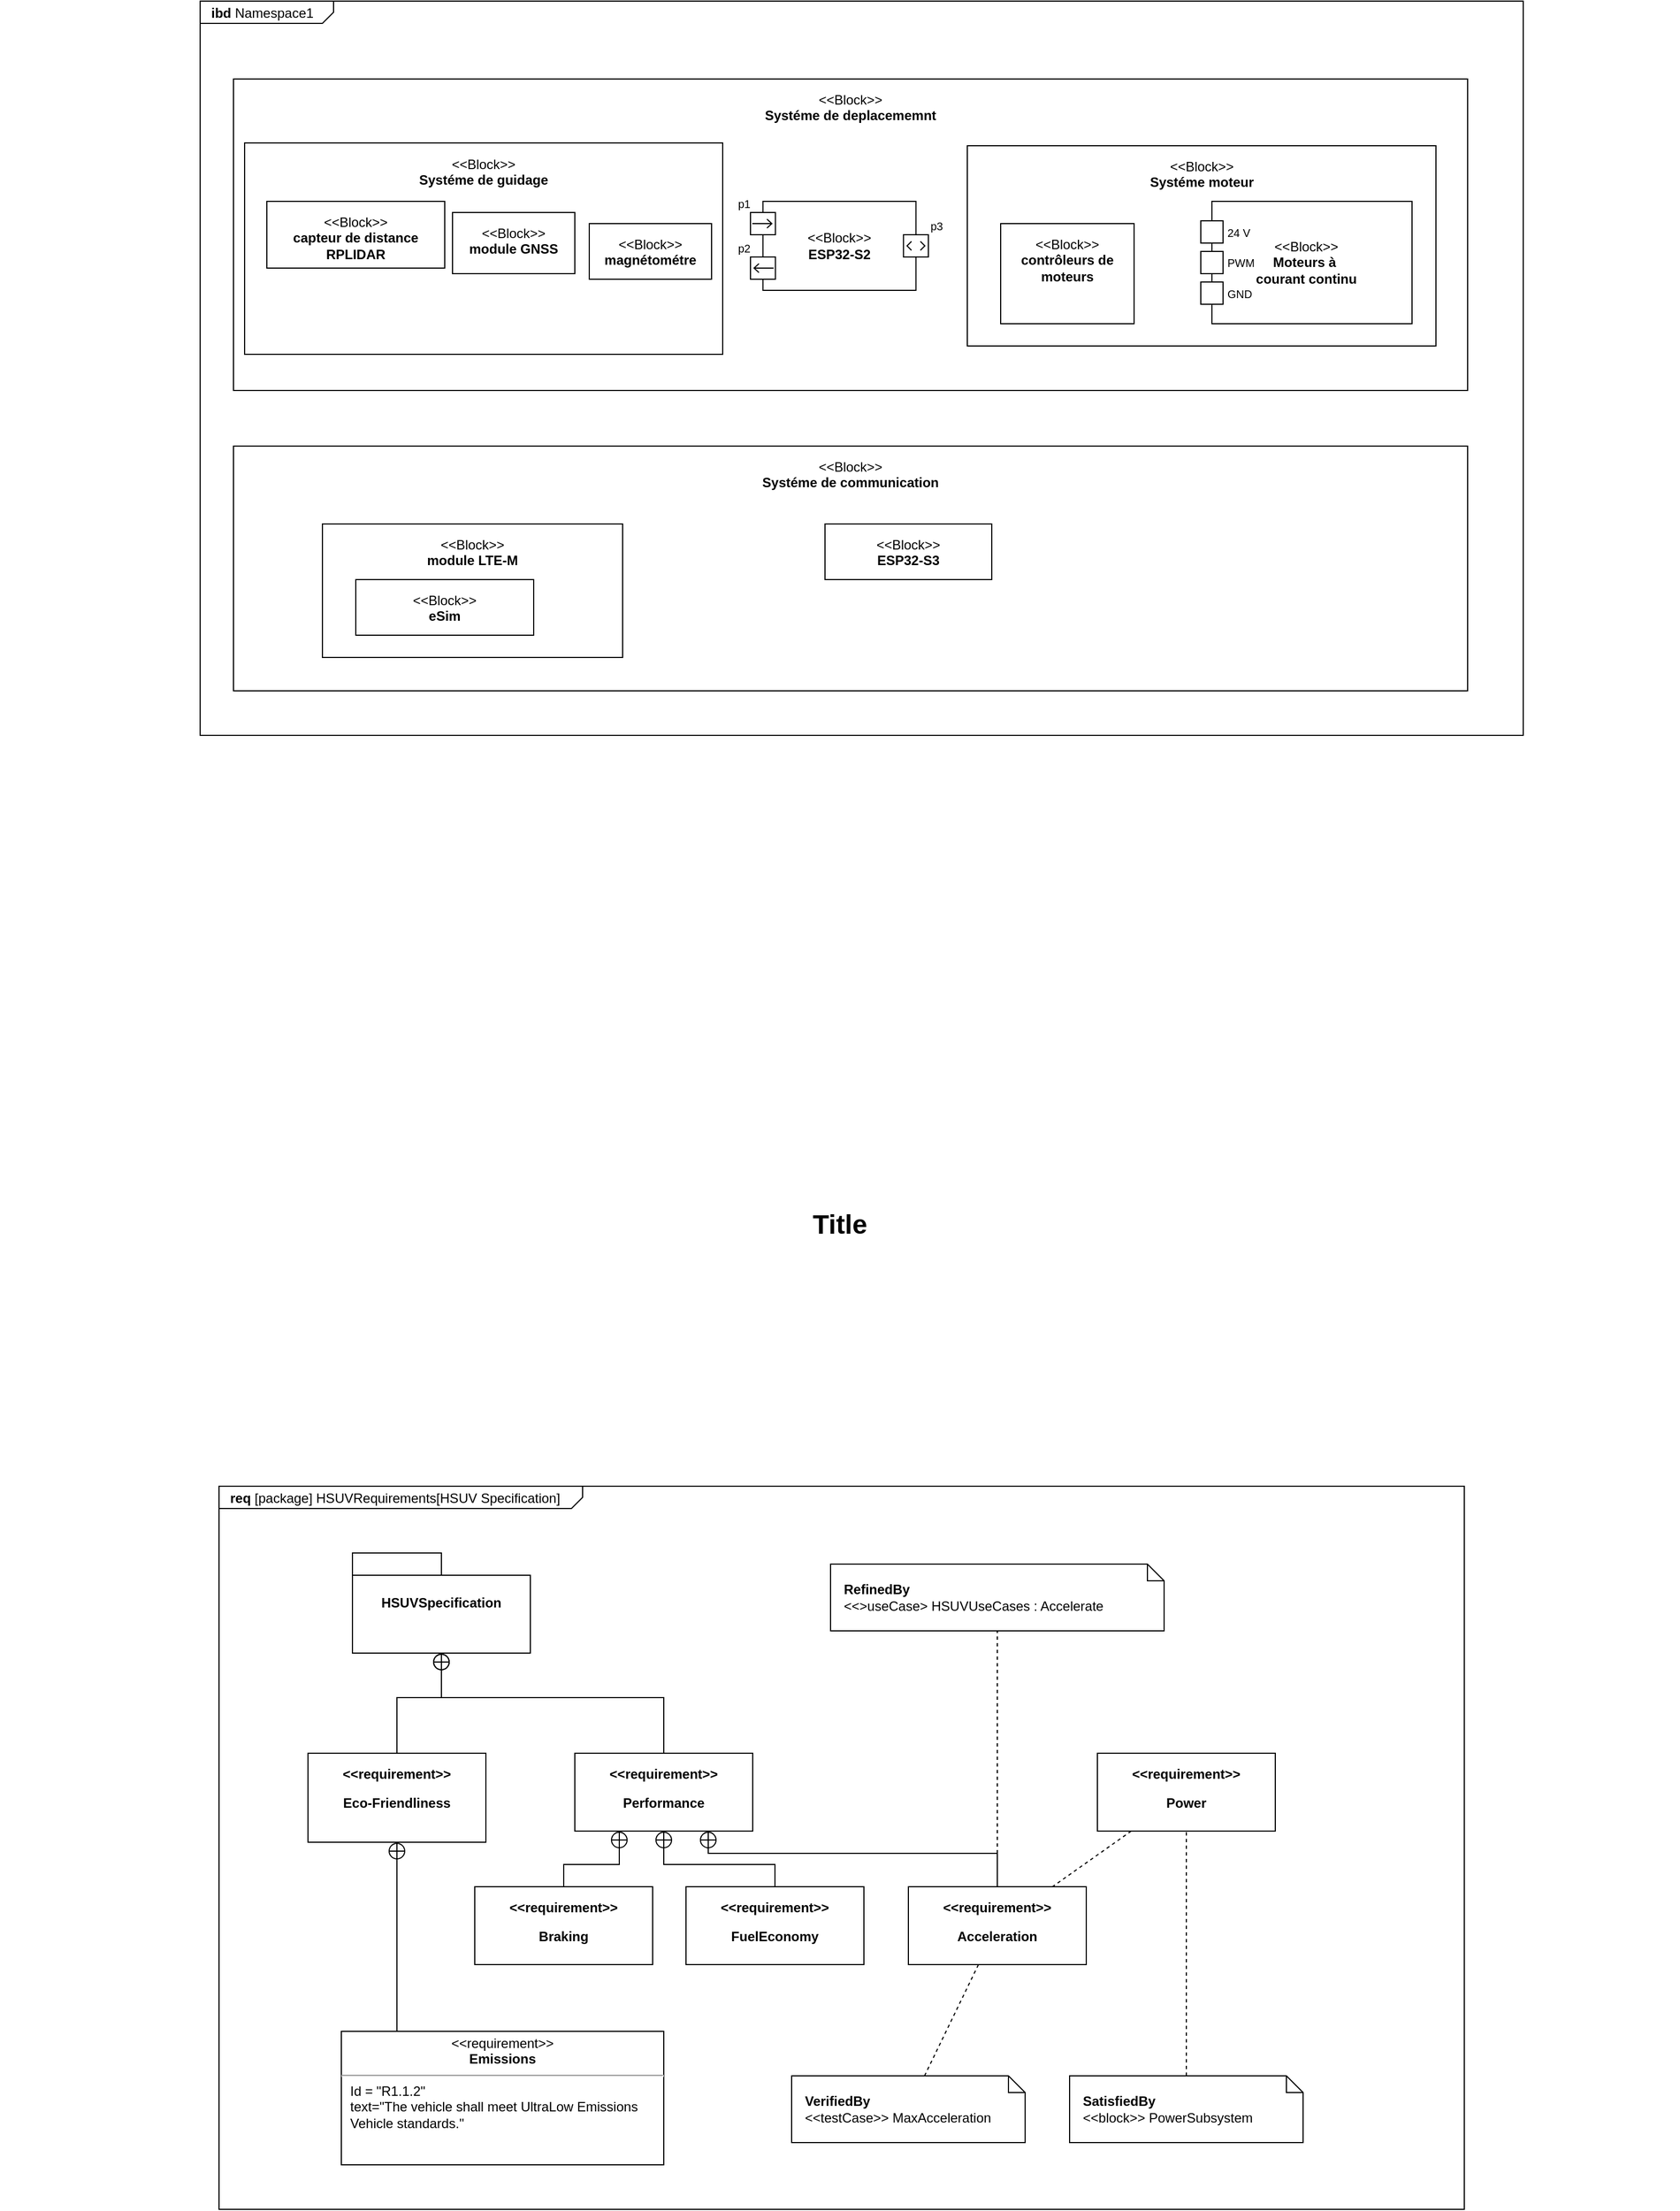 <mxfile version="26.0.16">
  <diagram name="Page-1" id="929967ad-93f9-6ef4-fab6-5d389245f69c">
    <mxGraphModel dx="1674" dy="1977" grid="1" gridSize="10" guides="1" tooltips="1" connect="1" arrows="1" fold="1" page="1" pageScale="1.5" pageWidth="1169" pageHeight="826" background="none" math="0" shadow="0">
      <root>
        <mxCell id="0" style=";html=1;" />
        <mxCell id="1" style=";html=1;" parent="0" />
        <mxCell id="1672d66443f91eb5-1" value="&lt;p style=&quot;margin: 0px ; margin-top: 4px ; margin-left: 10px ; text-align: left&quot;&gt;&lt;b&gt;req&lt;/b&gt;&amp;nbsp;[package] HSUVRequirements[HSUV Specification]&lt;/p&gt;" style="html=1;strokeWidth=1;shape=mxgraph.sysml.package;html=1;overflow=fill;whiteSpace=wrap;fillColor=none;gradientColor=none;fontSize=12;align=center;labelX=327.64;" parent="1" vertex="1">
          <mxGeometry x="317" y="295" width="1120" height="650" as="geometry" />
        </mxCell>
        <mxCell id="1672d66443f91eb5-2" value="HSUVSpecification" style="shape=folder;tabWidth=80;tabHeight=20;tabPosition=left;strokeWidth=1;html=1;whiteSpace=wrap;align=center;fontSize=12;fontStyle=1" parent="1" vertex="1">
          <mxGeometry x="437" y="355" width="160" height="90" as="geometry" />
        </mxCell>
        <mxCell id="1672d66443f91eb5-3" value="&lt;b&gt;RefinedBy&lt;/b&gt;&lt;div&gt;&amp;lt;&amp;lt;&amp;gt;useCase&amp;gt; HSUVUseCases : Accelerate&lt;/div&gt;" style="shape=note;size=15;align=left;spacingLeft=10;html=1;whiteSpace=wrap;strokeColor=#000000;strokeWidth=1;fillColor=#ffffff;fontSize=12;" parent="1" vertex="1">
          <mxGeometry x="867" y="365" width="300" height="60" as="geometry" />
        </mxCell>
        <mxCell id="1672d66443f91eb5-13" style="edgeStyle=orthogonalEdgeStyle;rounded=0;html=1;jettySize=auto;orthogonalLoop=1;endArrow=circlePlus;endFill=0;" parent="1" source="1672d66443f91eb5-4" target="1672d66443f91eb5-2" edge="1">
          <mxGeometry relative="1" as="geometry">
            <Array as="points">
              <mxPoint x="477" y="485" />
              <mxPoint x="517" y="485" />
            </Array>
          </mxGeometry>
        </mxCell>
        <mxCell id="1672d66443f91eb5-4" value="&lt;p&gt;&amp;lt;&amp;lt;requirement&amp;gt;&amp;gt;&lt;/p&gt;&lt;p&gt;Eco-Friendliness&lt;/p&gt;" style="shape=rect;html=1;overflow=fill;whiteSpace=wrap;align=center;fontStyle=1" parent="1" vertex="1">
          <mxGeometry x="397" y="535" width="160" height="80" as="geometry" />
        </mxCell>
        <mxCell id="1672d66443f91eb5-15" style="edgeStyle=orthogonalEdgeStyle;rounded=0;html=1;endArrow=circlePlus;endFill=0;jettySize=auto;orthogonalLoop=1;" parent="1" source="1672d66443f91eb5-5" target="1672d66443f91eb5-2" edge="1">
          <mxGeometry relative="1" as="geometry">
            <Array as="points">
              <mxPoint x="717" y="485" />
              <mxPoint x="517" y="485" />
            </Array>
          </mxGeometry>
        </mxCell>
        <mxCell id="1672d66443f91eb5-5" value="&lt;p&gt;&amp;lt;&amp;lt;requirement&amp;gt;&amp;gt;&lt;/p&gt;&lt;p&gt;Performance&lt;/p&gt;" style="shape=rect;html=1;overflow=fill;whiteSpace=wrap;align=center;fontStyle=1" parent="1" vertex="1">
          <mxGeometry x="637" y="535" width="160" height="70" as="geometry" />
        </mxCell>
        <mxCell id="1672d66443f91eb5-21" style="edgeStyle=none;rounded=0;html=1;dashed=1;endArrow=none;endFill=0;jettySize=auto;orthogonalLoop=1;" parent="1" source="1672d66443f91eb5-6" target="1672d66443f91eb5-9" edge="1">
          <mxGeometry relative="1" as="geometry" />
        </mxCell>
        <mxCell id="1672d66443f91eb5-6" value="&lt;p&gt;&amp;lt;&amp;lt;requirement&amp;gt;&amp;gt;&lt;/p&gt;&lt;p&gt;Power&lt;/p&gt;" style="shape=rect;html=1;overflow=fill;whiteSpace=wrap;align=center;fontStyle=1" parent="1" vertex="1">
          <mxGeometry x="1107" y="535" width="160" height="70" as="geometry" />
        </mxCell>
        <mxCell id="1672d66443f91eb5-16" style="edgeStyle=orthogonalEdgeStyle;rounded=0;html=1;endArrow=circlePlus;endFill=0;jettySize=auto;orthogonalLoop=1;entryX=0.25;entryY=1;" parent="1" source="1672d66443f91eb5-7" target="1672d66443f91eb5-5" edge="1">
          <mxGeometry relative="1" as="geometry">
            <Array as="points">
              <mxPoint x="627" y="635" />
              <mxPoint x="677" y="635" />
            </Array>
          </mxGeometry>
        </mxCell>
        <mxCell id="1672d66443f91eb5-7" value="&lt;p&gt;&amp;lt;&amp;lt;requirement&amp;gt;&amp;gt;&lt;/p&gt;&lt;p&gt;Braking&lt;/p&gt;" style="shape=rect;html=1;overflow=fill;whiteSpace=wrap;align=center;fontStyle=1" parent="1" vertex="1">
          <mxGeometry x="547" y="655" width="160" height="70" as="geometry" />
        </mxCell>
        <mxCell id="1672d66443f91eb5-17" style="edgeStyle=orthogonalEdgeStyle;rounded=0;html=1;endArrow=circlePlus;endFill=0;jettySize=auto;orthogonalLoop=1;entryX=0.5;entryY=1;" parent="1" source="1672d66443f91eb5-8" target="1672d66443f91eb5-5" edge="1">
          <mxGeometry relative="1" as="geometry">
            <Array as="points">
              <mxPoint x="817" y="635" />
              <mxPoint x="717" y="635" />
            </Array>
          </mxGeometry>
        </mxCell>
        <mxCell id="1672d66443f91eb5-8" value="&lt;p&gt;&amp;lt;&amp;lt;requirement&amp;gt;&amp;gt;&lt;/p&gt;&lt;p&gt;FuelEconomy&lt;/p&gt;" style="shape=rect;html=1;overflow=fill;whiteSpace=wrap;align=center;fontStyle=1" parent="1" vertex="1">
          <mxGeometry x="737" y="655" width="160" height="70" as="geometry" />
        </mxCell>
        <mxCell id="1672d66443f91eb5-18" style="edgeStyle=orthogonalEdgeStyle;rounded=0;html=1;endArrow=circlePlus;endFill=0;jettySize=auto;orthogonalLoop=1;entryX=0.75;entryY=1;" parent="1" source="1672d66443f91eb5-9" target="1672d66443f91eb5-5" edge="1">
          <mxGeometry relative="1" as="geometry">
            <Array as="points">
              <mxPoint x="1017" y="625" />
              <mxPoint x="757" y="625" />
            </Array>
          </mxGeometry>
        </mxCell>
        <mxCell id="1672d66443f91eb5-22" style="edgeStyle=none;rounded=0;html=1;dashed=1;endArrow=none;endFill=0;jettySize=auto;orthogonalLoop=1;" parent="1" source="1672d66443f91eb5-9" target="1672d66443f91eb5-3" edge="1">
          <mxGeometry relative="1" as="geometry" />
        </mxCell>
        <mxCell id="1672d66443f91eb5-9" value="&lt;p&gt;&amp;lt;&amp;lt;requirement&amp;gt;&amp;gt;&lt;/p&gt;&lt;p&gt;Acceleration&lt;/p&gt;" style="shape=rect;html=1;overflow=fill;whiteSpace=wrap;align=center;fontStyle=1" parent="1" vertex="1">
          <mxGeometry x="937" y="655" width="160" height="70" as="geometry" />
        </mxCell>
        <mxCell id="1672d66443f91eb5-14" style="edgeStyle=orthogonalEdgeStyle;rounded=0;html=1;endArrow=circlePlus;endFill=0;jettySize=auto;orthogonalLoop=1;" parent="1" source="1672d66443f91eb5-10" target="1672d66443f91eb5-4" edge="1">
          <mxGeometry relative="1" as="geometry">
            <Array as="points">
              <mxPoint x="477" y="755" />
              <mxPoint x="477" y="755" />
            </Array>
          </mxGeometry>
        </mxCell>
        <mxCell id="1672d66443f91eb5-10" value="&lt;p style=&quot;margin: 0px ; margin-top: 4px ; text-align: center&quot;&gt;&amp;lt;&amp;lt;requirement&amp;gt;&amp;gt;&lt;br&gt;&lt;b&gt;Emissions&lt;/b&gt;&lt;/p&gt;&lt;hr&gt;&lt;p style=&quot;margin: 0px ; margin-left: 8px ; text-align: left&quot;&gt;Id = &quot;R1.1.2&quot;&lt;/p&gt;&lt;p style=&quot;margin: 0px ; margin-left: 8px ; text-align: left&quot;&gt;text=&quot;The vehicle shall meet UltraLow Emissions Vehicle standards.&quot;&lt;/p&gt;" style="shape=rect;html=1;overflow=fill;whiteSpace=wrap;" parent="1" vertex="1">
          <mxGeometry x="427" y="785" width="290" height="120" as="geometry" />
        </mxCell>
        <mxCell id="1672d66443f91eb5-19" style="rounded=0;html=1;endArrow=none;endFill=0;jettySize=auto;orthogonalLoop=1;dashed=1;" parent="1" source="1672d66443f91eb5-11" target="1672d66443f91eb5-9" edge="1">
          <mxGeometry relative="1" as="geometry" />
        </mxCell>
        <mxCell id="1672d66443f91eb5-11" value="&lt;b&gt;VerifiedBy&lt;/b&gt;&lt;div&gt;&amp;lt;&amp;lt;testCase&amp;gt;&amp;gt; MaxAcceleration&lt;/div&gt;" style="shape=note;size=15;align=left;spacingLeft=10;html=1;whiteSpace=wrap;strokeWidth=1;fontSize=12;" parent="1" vertex="1">
          <mxGeometry x="832" y="825" width="210" height="60" as="geometry" />
        </mxCell>
        <mxCell id="1672d66443f91eb5-20" style="edgeStyle=none;rounded=0;html=1;dashed=1;endArrow=none;endFill=0;jettySize=auto;orthogonalLoop=1;" parent="1" source="1672d66443f91eb5-12" target="1672d66443f91eb5-6" edge="1">
          <mxGeometry relative="1" as="geometry" />
        </mxCell>
        <mxCell id="1672d66443f91eb5-12" value="&lt;b&gt;SatisfiedBy&lt;/b&gt;&lt;div&gt;&amp;lt;&amp;lt;block&amp;gt;&amp;gt; PowerSubsystem&lt;/div&gt;" style="shape=note;size=15;align=left;spacingLeft=10;html=1;whiteSpace=wrap;strokeWidth=1;fontSize=12;" parent="1" vertex="1">
          <mxGeometry x="1082" y="825" width="210" height="60" as="geometry" />
        </mxCell>
        <mxCell id="1672d66443f91eb5-23" value="Title" style="text;strokeColor=none;fillColor=none;html=1;fontSize=24;fontStyle=1;verticalAlign=middle;align=center;" parent="1" vertex="1">
          <mxGeometry x="120" y="40" width="1510" height="40" as="geometry" />
        </mxCell>
        <mxCell id="0Ht1Bok8qtDjsIspIDW7-1" value="&lt;p style=&quot;margin:0px;margin-top:4px;margin-left:10px;text-align:left;&quot;&gt;&lt;b&gt;ibd&lt;/b&gt;   Namespace1&lt;/p&gt;" style="html=1;shape=mxgraph.sysml.package;labelX=120;align=left;spacingLeft=10;overflow=fill;recursiveResize=0;" parent="1" vertex="1">
          <mxGeometry x="300" y="-1040" width="1190" height="660" as="geometry" />
        </mxCell>
        <mxCell id="0Ht1Bok8qtDjsIspIDW7-2" value="&lt;p&gt;&amp;lt;&amp;lt;Block&amp;gt;&amp;gt;&lt;br&gt;&lt;b&gt;Systéme de deplacememnt&lt;/b&gt;&lt;/p&gt;" style="shape=rect;html=1;overflow=fill;whiteSpace=wrap;align=center;" parent="1" vertex="1">
          <mxGeometry x="330" y="-970" width="1110" height="280" as="geometry" />
        </mxCell>
        <mxCell id="0Ht1Bok8qtDjsIspIDW7-3" value="&lt;p&gt;&amp;lt;&amp;lt;Block&amp;gt;&amp;gt;&lt;br&gt;&lt;b&gt;Systéme de guidage&lt;/b&gt;&lt;/p&gt;" style="shape=rect;html=1;overflow=fill;whiteSpace=wrap;align=center;" parent="1" vertex="1">
          <mxGeometry x="340" y="-912.5" width="430" height="190" as="geometry" />
        </mxCell>
        <mxCell id="0Ht1Bok8qtDjsIspIDW7-4" value="&lt;p&gt;&amp;lt;&amp;lt;Block&amp;gt;&amp;gt;&lt;br&gt;&lt;b&gt;Systéme moteur&lt;/b&gt;&lt;/p&gt;" style="shape=rect;html=1;overflow=fill;whiteSpace=wrap;align=center;" parent="1" vertex="1">
          <mxGeometry x="990" y="-910" width="421.5" height="180" as="geometry" />
        </mxCell>
        <mxCell id="0Ht1Bok8qtDjsIspIDW7-5" value="&lt;p&gt;&amp;lt;&amp;lt;Block&amp;gt;&amp;gt;&lt;br&gt;&lt;b&gt;contrôleurs de moteurs&lt;/b&gt;&lt;/p&gt;" style="shape=rect;html=1;overflow=fill;whiteSpace=wrap;align=center;" parent="1" vertex="1">
          <mxGeometry x="1020" y="-840" width="120" height="90" as="geometry" />
        </mxCell>
        <mxCell id="0Ht1Bok8qtDjsIspIDW7-7" value="&lt;p&gt;&amp;lt;&amp;lt;Block&amp;gt;&amp;gt;&lt;br&gt;&lt;b&gt;capteur de distance RPLIDAR&lt;/b&gt;&lt;/p&gt;" style="shape=rect;html=1;overflow=fill;whiteSpace=wrap;align=center;" parent="1" vertex="1">
          <mxGeometry x="360" y="-860" width="160" height="60" as="geometry" />
        </mxCell>
        <mxCell id="0Ht1Bok8qtDjsIspIDW7-8" value="&lt;p&gt;&amp;lt;&amp;lt;Block&amp;gt;&amp;gt;&lt;br&gt;&lt;b&gt;module GNSS&lt;/b&gt;&lt;/p&gt;" style="shape=rect;html=1;overflow=fill;whiteSpace=wrap;align=center;" parent="1" vertex="1">
          <mxGeometry x="527" y="-850" width="110" height="55" as="geometry" />
        </mxCell>
        <mxCell id="0Ht1Bok8qtDjsIspIDW7-9" value="&lt;p&gt;&amp;lt;&amp;lt;Block&amp;gt;&amp;gt;&lt;br&gt;&lt;b&gt;magnétométre&lt;/b&gt;&lt;/p&gt;" style="shape=rect;html=1;overflow=fill;whiteSpace=wrap;align=center;" parent="1" vertex="1">
          <mxGeometry x="650" y="-840" width="110" height="50" as="geometry" />
        </mxCell>
        <mxCell id="0Ht1Bok8qtDjsIspIDW7-10" value="&lt;p&gt;&amp;lt;&amp;lt;Block&amp;gt;&amp;gt;&lt;br&gt;&lt;b&gt;Systéme de communication&lt;/b&gt;&lt;/p&gt;" style="shape=rect;html=1;overflow=fill;whiteSpace=wrap;align=center;" parent="1" vertex="1">
          <mxGeometry x="330" y="-640" width="1110" height="220" as="geometry" />
        </mxCell>
        <mxCell id="0Ht1Bok8qtDjsIspIDW7-11" value="&lt;p&gt;&amp;lt;&amp;lt;Block&amp;gt;&amp;gt;&lt;br&gt;&lt;b&gt;module LTE-M&lt;/b&gt;&lt;/p&gt;" style="shape=rect;html=1;overflow=fill;whiteSpace=wrap;align=center;" parent="1" vertex="1">
          <mxGeometry x="410" y="-570" width="270" height="120" as="geometry" />
        </mxCell>
        <mxCell id="0Ht1Bok8qtDjsIspIDW7-12" value="&lt;p&gt;&amp;lt;&amp;lt;Block&amp;gt;&amp;gt;&lt;br&gt;&lt;b&gt;eSim&lt;/b&gt;&lt;/p&gt;" style="shape=rect;html=1;overflow=fill;whiteSpace=wrap;align=center;" parent="1" vertex="1">
          <mxGeometry x="440" y="-520" width="160" height="50" as="geometry" />
        </mxCell>
        <mxCell id="0Ht1Bok8qtDjsIspIDW7-13" value="&lt;p&gt;&amp;lt;&amp;lt;Block&amp;gt;&amp;gt;&lt;br&gt;&lt;b&gt;ESP32-S3&lt;/b&gt;&lt;/p&gt;" style="shape=rect;html=1;overflow=fill;whiteSpace=wrap;align=center;" parent="1" vertex="1">
          <mxGeometry x="862" y="-570" width="150" height="50" as="geometry" />
        </mxCell>
        <mxCell id="0Ht1Bok8qtDjsIspIDW7-14" value="&lt;span style=&quot;font-weight: 400;&quot;&gt;&amp;lt;&amp;lt;Block&amp;gt;&amp;gt;&lt;/span&gt;&lt;br style=&quot;font-weight: 400;&quot;&gt;&lt;b&gt;ESP32-S2&lt;/b&gt;" style="html=1;shape=mxgraph.sysml.port3;fontStyle=1;whiteSpace=wrap;align=center;" parent="1" vertex="1">
          <mxGeometry x="795" y="-860" width="160" height="80" as="geometry" />
        </mxCell>
        <mxCell id="0Ht1Bok8qtDjsIspIDW7-15" value="p1" style="resizable=0;html=1;align=right;verticalAlign=bottom;labelPosition=left;verticalLabelPosition=top;labelBackgroundColor=none;fontSize=10" parent="0Ht1Bok8qtDjsIspIDW7-14" connectable="0" vertex="1">
          <mxGeometry y="10" as="geometry" />
        </mxCell>
        <mxCell id="0Ht1Bok8qtDjsIspIDW7-16" value="p2" style="resizable=0;html=1;align=right;verticalAlign=bottom;labelPosition=left;verticalLabelPosition=top;labelBackgroundColor=none;fontSize=10" parent="0Ht1Bok8qtDjsIspIDW7-14" connectable="0" vertex="1">
          <mxGeometry y="50" as="geometry" />
        </mxCell>
        <mxCell id="0Ht1Bok8qtDjsIspIDW7-17" value="p3" style="resizable=0;html=1;align=left;verticalAlign=bottom;labelBackgroundColor=none;fontSize=10" parent="0Ht1Bok8qtDjsIspIDW7-14" connectable="0" vertex="1">
          <mxGeometry x="160" y="30" as="geometry" />
        </mxCell>
        <mxCell id="agHV7zcJ11Mq1mQfkoL5-4" value="&lt;span style=&quot;font-weight: 400;&quot;&gt;&amp;lt;&amp;lt;Block&amp;gt;&amp;gt;&lt;/span&gt;&lt;br style=&quot;font-weight: 400;&quot;&gt;&lt;b&gt;Moteurs à&amp;nbsp;&lt;/b&gt;&lt;div&gt;&lt;b&gt;courant continu&lt;/b&gt;&lt;/div&gt;" style="html=1;shape=mxgraph.sysml.itemFlowLeft;fontStyle=1;whiteSpace=wrap;align=center;" vertex="1" parent="1">
          <mxGeometry x="1200" y="-860" width="190" height="110" as="geometry" />
        </mxCell>
        <mxCell id="agHV7zcJ11Mq1mQfkoL5-5" value="24 V" style="resizable=0;html=1;align=left;spacingLeft=22;verticalAlign=middle;labelPosition=left;verticalLabelPosition=top;labelBackgroundColor=none;fontSize=10" connectable="0" vertex="1" parent="agHV7zcJ11Mq1mQfkoL5-4">
          <mxGeometry y="27.5" as="geometry" />
        </mxCell>
        <mxCell id="agHV7zcJ11Mq1mQfkoL5-6" value="PWM" style="resizable=0;html=1;align=left;spacingLeft=22;verticalAlign=middle;labelPosition=left;verticalLabelPosition=top;labelBackgroundColor=none;fontSize=10" connectable="0" vertex="1" parent="agHV7zcJ11Mq1mQfkoL5-4">
          <mxGeometry y="55" as="geometry" />
        </mxCell>
        <mxCell id="agHV7zcJ11Mq1mQfkoL5-7" value="GND" style="resizable=0;html=1;align=left;spacingLeft=22;verticalAlign=middle;labelPosition=left;verticalLabelPosition=top;labelBackgroundColor=none;fontSize=10" connectable="0" vertex="1" parent="agHV7zcJ11Mq1mQfkoL5-4">
          <mxGeometry y="82.5" as="geometry" />
        </mxCell>
      </root>
    </mxGraphModel>
  </diagram>
</mxfile>
